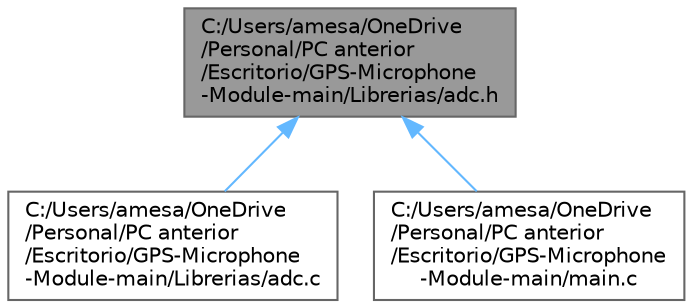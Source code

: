 digraph "C:/Users/amesa/OneDrive/Personal/PC anterior/Escritorio/GPS-Microphone-Module-main/Librerias/adc.h"
{
 // LATEX_PDF_SIZE
  bgcolor="transparent";
  edge [fontname=Helvetica,fontsize=10,labelfontname=Helvetica,labelfontsize=10];
  node [fontname=Helvetica,fontsize=10,shape=box,height=0.2,width=0.4];
  Node1 [id="Node000001",label="C:/Users/amesa/OneDrive\l/Personal/PC anterior\l/Escritorio/GPS-Microphone\l-Module-main/Librerias/adc.h",height=0.2,width=0.4,color="gray40", fillcolor="grey60", style="filled", fontcolor="black",tooltip="Header file for ADC module."];
  Node1 -> Node2 [id="edge1_Node000001_Node000002",dir="back",color="steelblue1",style="solid",tooltip=" "];
  Node2 [id="Node000002",label="C:/Users/amesa/OneDrive\l/Personal/PC anterior\l/Escritorio/GPS-Microphone\l-Module-main/Librerias/adc.c",height=0.2,width=0.4,color="grey40", fillcolor="white", style="filled",URL="$adc_8c.html",tooltip="Implementation file for ADC module."];
  Node1 -> Node3 [id="edge2_Node000001_Node000003",dir="back",color="steelblue1",style="solid",tooltip=" "];
  Node3 [id="Node000003",label="C:/Users/amesa/OneDrive\l/Personal/PC anterior\l/Escritorio/GPS-Microphone\l-Module-main/main.c",height=0.2,width=0.4,color="grey40", fillcolor="white", style="filled",URL="$main_8c.html",tooltip="Ejemplo de inicialización y lectura de datos GPS usando UART en Raspberry Pi Pico."];
}
